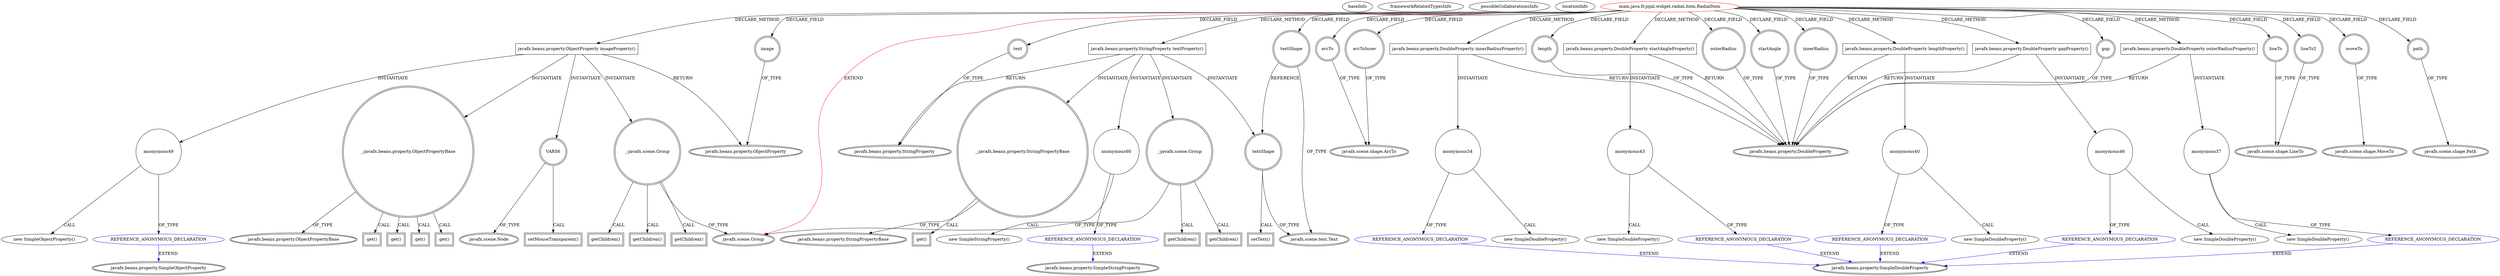 digraph {
baseInfo[graphId=690,category="extension_graph",isAnonymous=false,possibleRelation=true]
frameworkRelatedTypesInfo[0="javafx.scene.Group"]
possibleCollaborationsInfo[0="690~CLIENT_METHOD_DECLARATION-INSTANTIATION-~javafx.scene.Group ~javafx.beans.property.SimpleDoubleProperty ~false~true",1="690~CLIENT_METHOD_DECLARATION-INSTANTIATION-~javafx.scene.Group ~javafx.beans.property.SimpleObjectProperty ~false~true",2="690~CLIENT_METHOD_DECLARATION-INSTANTIATION-~javafx.scene.Group ~javafx.beans.property.SimpleStringProperty ~false~true"]
locationInfo[projectName="Jojal-RadialMenu",filePath="/Jojal-RadialMenu/RadialMenu-master/src/main/java/fr/jojal/widget/radial/item/RadialItem.java",contextSignature="RadialItem",graphId="690"]
0[label="main.java.fr.jojal.widget.radial.item.RadialItem",vertexType="ROOT_CLIENT_CLASS_DECLARATION",isFrameworkType=false,color=red]
1[label="javafx.scene.Group",vertexType="FRAMEWORK_CLASS_TYPE",isFrameworkType=true,peripheries=2]
2[label="arcTo",vertexType="FIELD_DECLARATION",isFrameworkType=true,peripheries=2,shape=circle]
3[label="javafx.scene.shape.ArcTo",vertexType="FRAMEWORK_CLASS_TYPE",isFrameworkType=true,peripheries=2]
4[label="arcToInner",vertexType="FIELD_DECLARATION",isFrameworkType=true,peripheries=2,shape=circle]
6[label="gap",vertexType="FIELD_DECLARATION",isFrameworkType=true,peripheries=2,shape=circle]
7[label="javafx.beans.property.DoubleProperty",vertexType="FRAMEWORK_CLASS_TYPE",isFrameworkType=true,peripheries=2]
8[label="image",vertexType="FIELD_DECLARATION",isFrameworkType=true,peripheries=2,shape=circle]
9[label="javafx.beans.property.ObjectProperty",vertexType="FRAMEWORK_CLASS_TYPE",isFrameworkType=true,peripheries=2]
10[label="innerRadius",vertexType="FIELD_DECLARATION",isFrameworkType=true,peripheries=2,shape=circle]
12[label="length",vertexType="FIELD_DECLARATION",isFrameworkType=true,peripheries=2,shape=circle]
14[label="lineTo",vertexType="FIELD_DECLARATION",isFrameworkType=true,peripheries=2,shape=circle]
15[label="javafx.scene.shape.LineTo",vertexType="FRAMEWORK_CLASS_TYPE",isFrameworkType=true,peripheries=2]
16[label="lineTo2",vertexType="FIELD_DECLARATION",isFrameworkType=true,peripheries=2,shape=circle]
18[label="moveTo",vertexType="FIELD_DECLARATION",isFrameworkType=true,peripheries=2,shape=circle]
19[label="javafx.scene.shape.MoveTo",vertexType="FRAMEWORK_CLASS_TYPE",isFrameworkType=true,peripheries=2]
20[label="outerRadius",vertexType="FIELD_DECLARATION",isFrameworkType=true,peripheries=2,shape=circle]
22[label="path",vertexType="FIELD_DECLARATION",isFrameworkType=true,peripheries=2,shape=circle]
23[label="javafx.scene.shape.Path",vertexType="FRAMEWORK_CLASS_TYPE",isFrameworkType=true,peripheries=2]
24[label="startAngle",vertexType="FIELD_DECLARATION",isFrameworkType=true,peripheries=2,shape=circle]
26[label="text",vertexType="FIELD_DECLARATION",isFrameworkType=true,peripheries=2,shape=circle]
27[label="javafx.beans.property.StringProperty",vertexType="FRAMEWORK_CLASS_TYPE",isFrameworkType=true,peripheries=2]
28[label="textShape",vertexType="FIELD_DECLARATION",isFrameworkType=true,peripheries=2,shape=circle]
29[label="javafx.scene.text.Text",vertexType="FRAMEWORK_CLASS_TYPE",isFrameworkType=true,peripheries=2]
116[label="javafx.beans.property.DoubleProperty innerRadiusProperty()",vertexType="CLIENT_METHOD_DECLARATION",isFrameworkType=false,shape=box]
119[label="anonymous34",vertexType="VARIABLE_EXPRESION",isFrameworkType=false,shape=circle]
120[label="REFERENCE_ANONYMOUS_DECLARATION",vertexType="REFERENCE_ANONYMOUS_DECLARATION",isFrameworkType=false,color=blue]
121[label="javafx.beans.property.SimpleDoubleProperty",vertexType="FRAMEWORK_CLASS_TYPE",isFrameworkType=true,peripheries=2]
118[label="new SimpleDoubleProperty()",vertexType="CONSTRUCTOR_CALL",isFrameworkType=false]
130[label="javafx.beans.property.DoubleProperty outerRadiusProperty()",vertexType="CLIENT_METHOD_DECLARATION",isFrameworkType=false,shape=box]
133[label="anonymous37",vertexType="VARIABLE_EXPRESION",isFrameworkType=false,shape=circle]
134[label="REFERENCE_ANONYMOUS_DECLARATION",vertexType="REFERENCE_ANONYMOUS_DECLARATION",isFrameworkType=false,color=blue]
132[label="new SimpleDoubleProperty()",vertexType="CONSTRUCTOR_CALL",isFrameworkType=false]
144[label="javafx.beans.property.DoubleProperty lengthProperty()",vertexType="CLIENT_METHOD_DECLARATION",isFrameworkType=false,shape=box]
147[label="anonymous40",vertexType="VARIABLE_EXPRESION",isFrameworkType=false,shape=circle]
148[label="REFERENCE_ANONYMOUS_DECLARATION",vertexType="REFERENCE_ANONYMOUS_DECLARATION",isFrameworkType=false,color=blue]
146[label="new SimpleDoubleProperty()",vertexType="CONSTRUCTOR_CALL",isFrameworkType=false]
158[label="javafx.beans.property.DoubleProperty startAngleProperty()",vertexType="CLIENT_METHOD_DECLARATION",isFrameworkType=false,shape=box]
161[label="anonymous43",vertexType="VARIABLE_EXPRESION",isFrameworkType=false,shape=circle]
162[label="REFERENCE_ANONYMOUS_DECLARATION",vertexType="REFERENCE_ANONYMOUS_DECLARATION",isFrameworkType=false,color=blue]
160[label="new SimpleDoubleProperty()",vertexType="CONSTRUCTOR_CALL",isFrameworkType=false]
172[label="javafx.beans.property.DoubleProperty gapProperty()",vertexType="CLIENT_METHOD_DECLARATION",isFrameworkType=false,shape=box]
175[label="anonymous46",vertexType="VARIABLE_EXPRESION",isFrameworkType=false,shape=circle]
176[label="REFERENCE_ANONYMOUS_DECLARATION",vertexType="REFERENCE_ANONYMOUS_DECLARATION",isFrameworkType=false,color=blue]
174[label="new SimpleDoubleProperty()",vertexType="CONSTRUCTOR_CALL",isFrameworkType=false]
186[label="javafx.beans.property.ObjectProperty imageProperty()",vertexType="CLIENT_METHOD_DECLARATION",isFrameworkType=false,shape=box]
189[label="anonymous49",vertexType="VARIABLE_EXPRESION",isFrameworkType=false,shape=circle]
190[label="REFERENCE_ANONYMOUS_DECLARATION",vertexType="REFERENCE_ANONYMOUS_DECLARATION",isFrameworkType=false,color=blue]
191[label="javafx.beans.property.SimpleObjectProperty",vertexType="FRAMEWORK_CLASS_TYPE",isFrameworkType=true,peripheries=2]
188[label="new SimpleObjectProperty()",vertexType="CONSTRUCTOR_CALL",isFrameworkType=false]
192[label="_:javafx.scene.Group",vertexType="VARIABLE_EXPRESION",isFrameworkType=true,peripheries=2,shape=circle]
193[label="getChildren()",vertexType="INSIDE_CALL",isFrameworkType=true,peripheries=2,shape=box]
195[label="_:javafx.beans.property.ObjectPropertyBase",vertexType="VARIABLE_EXPRESION",isFrameworkType=true,peripheries=2,shape=circle]
197[label="javafx.beans.property.ObjectPropertyBase",vertexType="FRAMEWORK_CLASS_TYPE",isFrameworkType=true,peripheries=2]
196[label="get()",vertexType="INSIDE_CALL",isFrameworkType=true,peripheries=2,shape=box]
199[label="getChildren()",vertexType="INSIDE_CALL",isFrameworkType=true,peripheries=2,shape=box]
201[label="get()",vertexType="INSIDE_CALL",isFrameworkType=true,peripheries=2,shape=box]
203[label="getChildren()",vertexType="INSIDE_CALL",isFrameworkType=true,peripheries=2,shape=box]
205[label="get()",vertexType="INSIDE_CALL",isFrameworkType=true,peripheries=2,shape=box]
206[label="VAR56",vertexType="VARIABLE_EXPRESION",isFrameworkType=true,peripheries=2,shape=circle]
208[label="javafx.scene.Node",vertexType="FRAMEWORK_CLASS_TYPE",isFrameworkType=true,peripheries=2]
207[label="setMouseTransparent()",vertexType="INSIDE_CALL",isFrameworkType=true,peripheries=2,shape=box]
210[label="get()",vertexType="INSIDE_CALL",isFrameworkType=true,peripheries=2,shape=box]
222[label="javafx.beans.property.StringProperty textProperty()",vertexType="CLIENT_METHOD_DECLARATION",isFrameworkType=false,shape=box]
225[label="anonymous60",vertexType="VARIABLE_EXPRESION",isFrameworkType=false,shape=circle]
226[label="REFERENCE_ANONYMOUS_DECLARATION",vertexType="REFERENCE_ANONYMOUS_DECLARATION",isFrameworkType=false,color=blue]
227[label="javafx.beans.property.SimpleStringProperty",vertexType="FRAMEWORK_CLASS_TYPE",isFrameworkType=true,peripheries=2]
224[label="new SimpleStringProperty()",vertexType="CONSTRUCTOR_CALL",isFrameworkType=false]
228[label="_:javafx.scene.Group",vertexType="VARIABLE_EXPRESION",isFrameworkType=true,peripheries=2,shape=circle]
229[label="getChildren()",vertexType="INSIDE_CALL",isFrameworkType=true,peripheries=2,shape=box]
232[label="getChildren()",vertexType="INSIDE_CALL",isFrameworkType=true,peripheries=2,shape=box]
233[label="textShape",vertexType="VARIABLE_EXPRESION",isFrameworkType=true,peripheries=2,shape=circle]
234[label="setText()",vertexType="INSIDE_CALL",isFrameworkType=true,peripheries=2,shape=box]
236[label="_:javafx.beans.property.StringPropertyBase",vertexType="VARIABLE_EXPRESION",isFrameworkType=true,peripheries=2,shape=circle]
238[label="javafx.beans.property.StringPropertyBase",vertexType="FRAMEWORK_CLASS_TYPE",isFrameworkType=true,peripheries=2]
237[label="get()",vertexType="INSIDE_CALL",isFrameworkType=true,peripheries=2,shape=box]
0->1[label="EXTEND",color=red]
0->2[label="DECLARE_FIELD"]
2->3[label="OF_TYPE"]
0->4[label="DECLARE_FIELD"]
4->3[label="OF_TYPE"]
0->6[label="DECLARE_FIELD"]
6->7[label="OF_TYPE"]
0->8[label="DECLARE_FIELD"]
8->9[label="OF_TYPE"]
0->10[label="DECLARE_FIELD"]
10->7[label="OF_TYPE"]
0->12[label="DECLARE_FIELD"]
12->7[label="OF_TYPE"]
0->14[label="DECLARE_FIELD"]
14->15[label="OF_TYPE"]
0->16[label="DECLARE_FIELD"]
16->15[label="OF_TYPE"]
0->18[label="DECLARE_FIELD"]
18->19[label="OF_TYPE"]
0->20[label="DECLARE_FIELD"]
20->7[label="OF_TYPE"]
0->22[label="DECLARE_FIELD"]
22->23[label="OF_TYPE"]
0->24[label="DECLARE_FIELD"]
24->7[label="OF_TYPE"]
0->26[label="DECLARE_FIELD"]
26->27[label="OF_TYPE"]
0->28[label="DECLARE_FIELD"]
28->29[label="OF_TYPE"]
0->116[label="DECLARE_METHOD"]
116->7[label="RETURN"]
116->119[label="INSTANTIATE"]
120->121[label="EXTEND",color=blue]
119->120[label="OF_TYPE"]
119->118[label="CALL"]
0->130[label="DECLARE_METHOD"]
130->7[label="RETURN"]
130->133[label="INSTANTIATE"]
134->121[label="EXTEND",color=blue]
133->134[label="OF_TYPE"]
133->132[label="CALL"]
0->144[label="DECLARE_METHOD"]
144->7[label="RETURN"]
144->147[label="INSTANTIATE"]
148->121[label="EXTEND",color=blue]
147->148[label="OF_TYPE"]
147->146[label="CALL"]
0->158[label="DECLARE_METHOD"]
158->7[label="RETURN"]
158->161[label="INSTANTIATE"]
162->121[label="EXTEND",color=blue]
161->162[label="OF_TYPE"]
161->160[label="CALL"]
0->172[label="DECLARE_METHOD"]
172->7[label="RETURN"]
172->175[label="INSTANTIATE"]
176->121[label="EXTEND",color=blue]
175->176[label="OF_TYPE"]
175->174[label="CALL"]
0->186[label="DECLARE_METHOD"]
186->9[label="RETURN"]
186->189[label="INSTANTIATE"]
190->191[label="EXTEND",color=blue]
189->190[label="OF_TYPE"]
189->188[label="CALL"]
186->192[label="INSTANTIATE"]
192->1[label="OF_TYPE"]
192->193[label="CALL"]
186->195[label="INSTANTIATE"]
195->197[label="OF_TYPE"]
195->196[label="CALL"]
192->199[label="CALL"]
195->201[label="CALL"]
192->203[label="CALL"]
195->205[label="CALL"]
186->206[label="INSTANTIATE"]
206->208[label="OF_TYPE"]
206->207[label="CALL"]
195->210[label="CALL"]
0->222[label="DECLARE_METHOD"]
222->27[label="RETURN"]
222->225[label="INSTANTIATE"]
226->227[label="EXTEND",color=blue]
225->226[label="OF_TYPE"]
225->224[label="CALL"]
222->228[label="INSTANTIATE"]
228->1[label="OF_TYPE"]
228->229[label="CALL"]
228->232[label="CALL"]
222->233[label="INSTANTIATE"]
28->233[label="REFERENCE"]
233->29[label="OF_TYPE"]
233->234[label="CALL"]
222->236[label="INSTANTIATE"]
236->238[label="OF_TYPE"]
236->237[label="CALL"]
}
